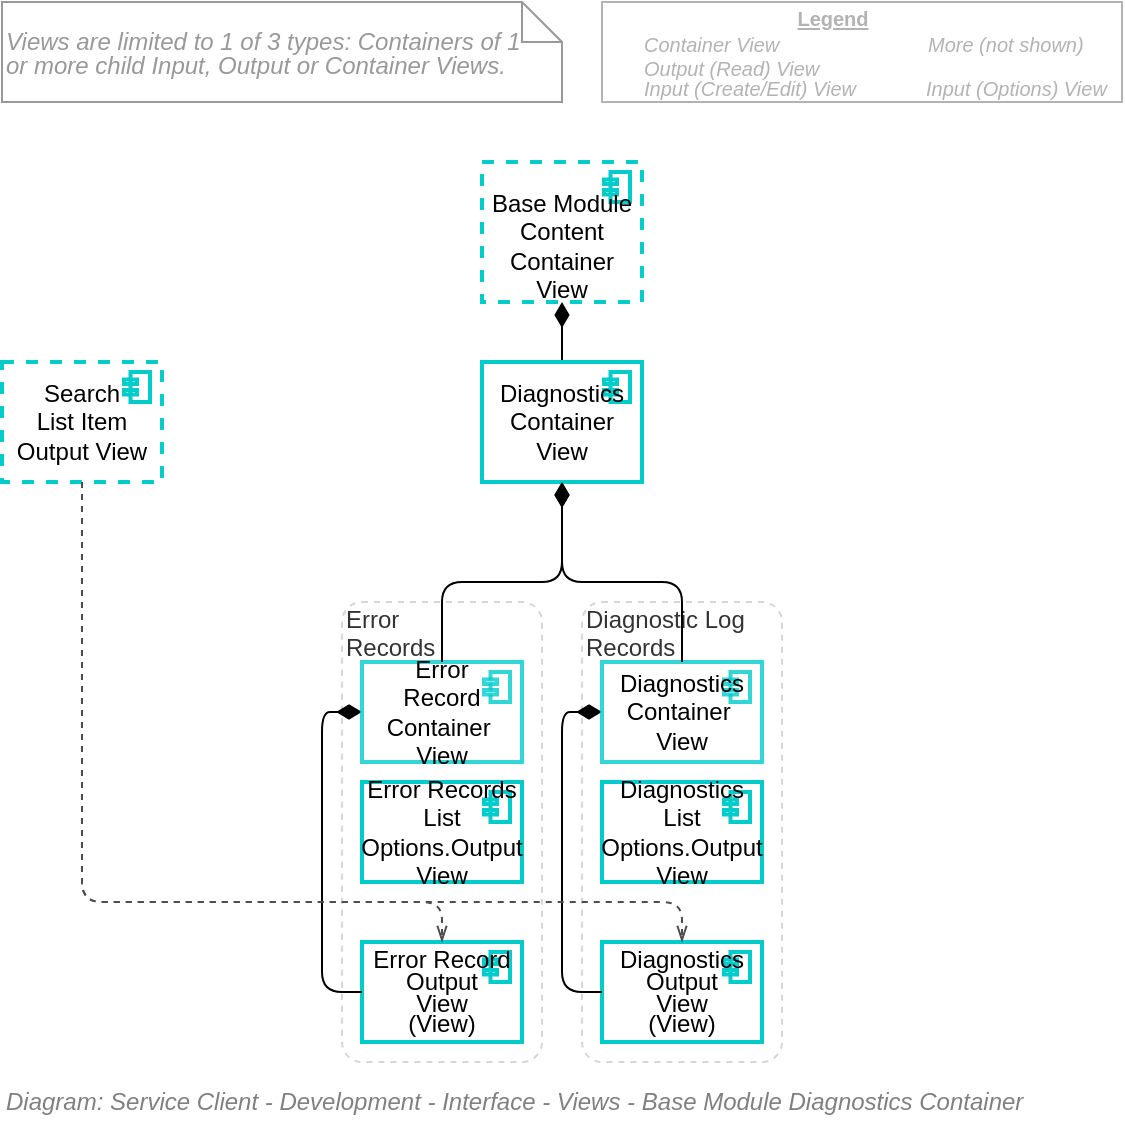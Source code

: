<mxfile version="20.2.4" type="google"><diagram id="ebazIgqYjDMb0XR9ssia" name="Page-1"><mxGraphModel grid="1" page="1" gridSize="10" guides="1" tooltips="1" connect="1" arrows="1" fold="1" pageScale="1" pageWidth="827" pageHeight="1169" math="0" shadow="0"><root><mxCell id="0"/><mxCell id="1" parent="0"/><mxCell id="gMWO3PwR-eRqVNvskBnw-1" value="Diagnostic Log Records" style="rounded=1;whiteSpace=wrap;html=1;shadow=0;glass=0;comic=0;strokeColor=#CCCCCC;fillColor=none;fontSize=12;align=left;fontColor=#333333;recursiveResize=0;container=1;collapsible=0;dashed=1;verticalAlign=top;spacing=2;spacingTop=-5;absoluteArcSize=1;opacity=80;" vertex="1" parent="1"><mxGeometry x="410" y="480" width="100" height="230" as="geometry"/></mxCell><mxCell id="gMWO3PwR-eRqVNvskBnw-2" value="&lt;p style=&quot;line-height: 90%&quot;&gt;Diagnostics&lt;span style=&quot;font-size: 12px&quot;&gt;&lt;br style=&quot;font-size: 12px&quot;&gt;&lt;/span&gt;&lt;span style=&quot;font-size: 12px&quot;&gt;Output&lt;br style=&quot;font-size: 12px&quot;&gt;&lt;/span&gt;&lt;span style=&quot;font-size: 12px&quot;&gt;View&lt;br&gt;(View)&lt;br style=&quot;font-size: 12px&quot;&gt;&lt;/span&gt;&lt;/p&gt;" style="html=1;outlineConnect=0;whiteSpace=wrap;fillColor=none;strokeColor=#00CCCC;shape=mxgraph.archimate3.application;appType=comp;archiType=square;fontSize=12;verticalAlign=middle;container=1;collapsible=0;strokeWidth=2;" vertex="1" parent="gMWO3PwR-eRqVNvskBnw-1"><mxGeometry x="10" y="170" width="80" height="50" as="geometry"/></mxCell><mxCell id="gMWO3PwR-eRqVNvskBnw-3" value="" style="shape=image;html=1;verticalAlign=top;verticalLabelPosition=bottom;labelBackgroundColor=#ffffff;imageAspect=0;aspect=fixed;image=https://cdn1.iconfinder.com/data/icons/essential-pack-3/24/82.output-128.png;strokeColor=#00CCCC;strokeWidth=2;fillColor=none;fontSize=12;align=left;" vertex="1" parent="gMWO3PwR-eRqVNvskBnw-2"><mxGeometry x="-10" y="-10" width="20" height="20" as="geometry"/></mxCell><mxCell id="gMWO3PwR-eRqVNvskBnw-4" value="" style="html=1;endArrow=diamondThin;endFill=1;edgeStyle=elbowEdgeStyle;endSize=10;strokeColor=#000000;fontSize=12;entryX=0;entryY=0.5;entryDx=0;entryDy=0;entryPerimeter=0;exitX=0;exitY=0.5;exitDx=0;exitDy=0;exitPerimeter=0;verticalAlign=middle;" edge="1" parent="gMWO3PwR-eRqVNvskBnw-1" source="gMWO3PwR-eRqVNvskBnw-2" target="gMWO3PwR-eRqVNvskBnw-5"><mxGeometry width="160" relative="1" as="geometry"><mxPoint y="100" as="sourcePoint"/><mxPoint x="100" y="70" as="targetPoint"/><Array as="points"><mxPoint x="-10" y="70"/></Array></mxGeometry></mxCell><mxCell id="gMWO3PwR-eRqVNvskBnw-5" value="&lt;span style=&quot;font-size: 12px&quot;&gt;Diagnostics&lt;br style=&quot;font-size: 12px&quot;&gt;&lt;/span&gt;&lt;span style=&quot;font-size: 12px&quot;&gt;Container&amp;nbsp;&lt;br style=&quot;font-size: 12px&quot;&gt;&lt;/span&gt;&lt;span style=&quot;font-size: 12px&quot;&gt;View&lt;br style=&quot;font-size: 12px&quot;&gt;&lt;/span&gt;" style="html=1;outlineConnect=0;whiteSpace=wrap;fillColor=#ffffff;strokeColor=#00CCCC;shape=mxgraph.archimate3.application;appType=comp;archiType=square;fontSize=12;verticalAlign=middle;container=1;collapsible=0;strokeWidth=2;opacity=80;" vertex="1" parent="gMWO3PwR-eRqVNvskBnw-1"><mxGeometry x="10" y="30" width="80" height="50" as="geometry"/></mxCell><mxCell id="gMWO3PwR-eRqVNvskBnw-6" value="" style="shape=image;html=1;verticalAlign=top;verticalLabelPosition=bottom;labelBackgroundColor=#ffffff;imageAspect=0;aspect=fixed;image=https://cdn1.iconfinder.com/data/icons/material-core/18/check-box-outline-blank-128.png;strokeColor=#00CCCC;strokeWidth=2;fillColor=none;fontSize=12;align=left;" vertex="1" parent="gMWO3PwR-eRqVNvskBnw-5"><mxGeometry width="20" height="20" as="geometry"/></mxCell><mxCell id="gMWO3PwR-eRqVNvskBnw-7" value="Diagnostics&lt;span style=&quot;font-size: 12px&quot;&gt;&lt;br style=&quot;font-size: 12px&quot;&gt;&lt;/span&gt;&lt;span style=&quot;font-size: 12px&quot;&gt;List &lt;br&gt;Options.Output&lt;br style=&quot;font-size: 12px&quot;&gt;&lt;/span&gt;&lt;span style=&quot;font-size: 12px&quot;&gt;View&lt;br style=&quot;font-size: 12px&quot;&gt;&lt;/span&gt;" style="html=1;outlineConnect=0;whiteSpace=wrap;fillColor=none;strokeColor=#00CCCC;shape=mxgraph.archimate3.application;appType=comp;archiType=square;fontSize=12;verticalAlign=middle;container=1;collapsible=0;strokeWidth=2;" vertex="1" parent="gMWO3PwR-eRqVNvskBnw-1"><mxGeometry x="10" y="90" width="80" height="50" as="geometry"/></mxCell><mxCell id="gMWO3PwR-eRqVNvskBnw-8" value="" style="shape=image;html=1;verticalAlign=top;verticalLabelPosition=bottom;labelBackgroundColor=none;imageAspect=0;aspect=fixed;image=https://cdn4.iconfinder.com/data/icons/free-ui/64/v-35-128.png;strokeColor=#000000;strokeWidth=3;fillColor=#99FFFF;fontSize=12;fontColor=#000000;align=left;" vertex="1" parent="gMWO3PwR-eRqVNvskBnw-7"><mxGeometry width="20" height="20" as="geometry"/></mxCell><mxCell id="gMWO3PwR-eRqVNvskBnw-9" value="Error&lt;br&gt;Records" style="rounded=1;whiteSpace=wrap;html=1;shadow=0;glass=0;comic=0;strokeColor=#CCCCCC;fillColor=none;fontSize=12;align=left;fontColor=#333333;recursiveResize=0;container=1;collapsible=0;dashed=1;verticalAlign=top;spacing=2;spacingTop=-5;absoluteArcSize=1;opacity=80;" vertex="1" parent="1"><mxGeometry x="290" y="480" width="100" height="230" as="geometry"/></mxCell><mxCell id="gMWO3PwR-eRqVNvskBnw-10" value="&lt;p style=&quot;line-height: 90%&quot;&gt;&lt;span style=&quot;font-size: 12px&quot;&gt;Error Record&lt;br style=&quot;font-size: 12px&quot;&gt;&lt;/span&gt;&lt;span style=&quot;font-size: 12px&quot;&gt;Output&lt;br style=&quot;font-size: 12px&quot;&gt;&lt;/span&gt;&lt;span style=&quot;font-size: 12px&quot;&gt;View&lt;br&gt;(View)&lt;br style=&quot;font-size: 12px&quot;&gt;&lt;/span&gt;&lt;/p&gt;" style="html=1;outlineConnect=0;whiteSpace=wrap;fillColor=none;strokeColor=#00CCCC;shape=mxgraph.archimate3.application;appType=comp;archiType=square;fontSize=12;verticalAlign=middle;container=1;collapsible=0;strokeWidth=2;" vertex="1" parent="gMWO3PwR-eRqVNvskBnw-9"><mxGeometry x="10" y="170" width="80" height="50" as="geometry"/></mxCell><mxCell id="gMWO3PwR-eRqVNvskBnw-11" value="" style="shape=image;html=1;verticalAlign=top;verticalLabelPosition=bottom;labelBackgroundColor=#ffffff;imageAspect=0;aspect=fixed;image=https://cdn1.iconfinder.com/data/icons/essential-pack-3/24/82.output-128.png;strokeColor=#00CCCC;strokeWidth=2;fillColor=none;fontSize=12;align=left;" vertex="1" parent="gMWO3PwR-eRqVNvskBnw-10"><mxGeometry x="-10" y="-10" width="20" height="20" as="geometry"/></mxCell><mxCell id="gMWO3PwR-eRqVNvskBnw-12" value="" style="html=1;endArrow=diamondThin;endFill=1;edgeStyle=elbowEdgeStyle;endSize=10;strokeColor=#000000;fontSize=12;entryX=0;entryY=0.5;entryDx=0;entryDy=0;entryPerimeter=0;exitX=0;exitY=0.5;exitDx=0;exitDy=0;exitPerimeter=0;verticalAlign=middle;" edge="1" parent="gMWO3PwR-eRqVNvskBnw-9" source="gMWO3PwR-eRqVNvskBnw-10" target="gMWO3PwR-eRqVNvskBnw-13"><mxGeometry width="160" relative="1" as="geometry"><mxPoint y="100" as="sourcePoint"/><mxPoint x="100" y="70" as="targetPoint"/><Array as="points"><mxPoint x="-10" y="70"/></Array></mxGeometry></mxCell><mxCell id="gMWO3PwR-eRqVNvskBnw-13" value="&lt;span style=&quot;font-size: 12px&quot;&gt;Error&lt;br&gt;Record&lt;br style=&quot;font-size: 12px&quot;&gt;&lt;/span&gt;&lt;span style=&quot;font-size: 12px&quot;&gt;Container&amp;nbsp;&lt;br style=&quot;font-size: 12px&quot;&gt;&lt;/span&gt;&lt;span style=&quot;font-size: 12px&quot;&gt;View&lt;br style=&quot;font-size: 12px&quot;&gt;&lt;/span&gt;" style="html=1;outlineConnect=0;whiteSpace=wrap;fillColor=#ffffff;strokeColor=#00CCCC;shape=mxgraph.archimate3.application;appType=comp;archiType=square;fontSize=12;verticalAlign=middle;container=1;collapsible=0;strokeWidth=2;opacity=80;" vertex="1" parent="gMWO3PwR-eRqVNvskBnw-9"><mxGeometry x="10" y="30" width="80" height="50" as="geometry"/></mxCell><mxCell id="gMWO3PwR-eRqVNvskBnw-14" value="" style="shape=image;html=1;verticalAlign=top;verticalLabelPosition=bottom;labelBackgroundColor=#ffffff;imageAspect=0;aspect=fixed;image=https://cdn1.iconfinder.com/data/icons/material-core/18/check-box-outline-blank-128.png;strokeColor=#00CCCC;strokeWidth=2;fillColor=none;fontSize=12;align=left;" vertex="1" parent="gMWO3PwR-eRqVNvskBnw-13"><mxGeometry width="20" height="20" as="geometry"/></mxCell><mxCell id="gMWO3PwR-eRqVNvskBnw-15" value="&lt;span style=&quot;font-size: 12px&quot;&gt;Error Records&lt;br&gt;List &lt;br&gt;Options.Output&lt;br style=&quot;font-size: 12px&quot;&gt;&lt;/span&gt;&lt;span style=&quot;font-size: 12px&quot;&gt;View&lt;br style=&quot;font-size: 12px&quot;&gt;&lt;/span&gt;" style="html=1;outlineConnect=0;whiteSpace=wrap;fillColor=none;strokeColor=#00CCCC;shape=mxgraph.archimate3.application;appType=comp;archiType=square;fontSize=12;verticalAlign=middle;container=1;collapsible=0;strokeWidth=2;" vertex="1" parent="gMWO3PwR-eRqVNvskBnw-9"><mxGeometry x="10" y="90" width="80" height="50" as="geometry"/></mxCell><mxCell id="gMWO3PwR-eRqVNvskBnw-16" value="" style="shape=image;html=1;verticalAlign=top;verticalLabelPosition=bottom;labelBackgroundColor=none;imageAspect=0;aspect=fixed;image=https://cdn4.iconfinder.com/data/icons/free-ui/64/v-35-128.png;strokeColor=#000000;strokeWidth=3;fillColor=#99FFFF;fontSize=12;fontColor=#000000;align=left;" vertex="1" parent="gMWO3PwR-eRqVNvskBnw-15"><mxGeometry width="20" height="20" as="geometry"/></mxCell><mxCell id="gMWO3PwR-eRqVNvskBnw-17" value="" style="html=1;endArrow=diamondThin;endFill=1;edgeStyle=elbowEdgeStyle;elbow=vertical;endSize=10;strokeColor=#000000;fontSize=10;entryX=0.5;entryY=1;entryDx=0;entryDy=0;entryPerimeter=0;exitX=0.5;exitY=0;exitDx=0;exitDy=0;exitPerimeter=0;" edge="1" parent="1" source="gMWO3PwR-eRqVNvskBnw-13" target="gMWO3PwR-eRqVNvskBnw-21"><mxGeometry width="160" relative="1" as="geometry"><mxPoint x="530" y="510" as="sourcePoint"/><mxPoint x="480" y="501" as="targetPoint"/><Array as="points"><mxPoint x="360" y="470"/><mxPoint x="550" y="750"/><mxPoint x="540" y="580"/><mxPoint x="540" y="480"/><mxPoint x="430" y="440"/><mxPoint x="440" y="440"/></Array></mxGeometry></mxCell><mxCell id="gMWO3PwR-eRqVNvskBnw-18" value="" style="html=1;endArrow=diamondThin;endFill=1;endSize=10;strokeColor=#000000;fontSize=10;entryX=0.5;entryY=1;entryDx=0;entryDy=0;entryPerimeter=0;exitX=0.5;exitY=0;exitDx=0;exitDy=0;exitPerimeter=0;" edge="1" parent="1" source="gMWO3PwR-eRqVNvskBnw-21" target="gMWO3PwR-eRqVNvskBnw-19"><mxGeometry width="160" relative="1" as="geometry"><mxPoint x="310" y="450" as="sourcePoint"/><mxPoint x="670" y="300" as="targetPoint"/></mxGeometry></mxCell><mxCell id="gMWO3PwR-eRqVNvskBnw-19" value="&lt;span style=&quot;font-size: 12px ; line-height: 90%&quot;&gt;&lt;br&gt;Base Module Content&lt;br&gt;Container View&lt;br style=&quot;font-size: 12px&quot;&gt;&lt;/span&gt;" style="html=1;outlineConnect=0;whiteSpace=wrap;fillColor=none;strokeColor=#00CCCC;shape=mxgraph.archimate3.application;appType=comp;archiType=square;fontSize=12;verticalAlign=middle;container=1;collapsible=0;strokeWidth=2;dashed=1;" vertex="1" parent="1"><mxGeometry x="360" y="260" width="80" height="70" as="geometry"/></mxCell><mxCell id="gMWO3PwR-eRqVNvskBnw-20" value="" style="shape=image;html=1;verticalAlign=top;verticalLabelPosition=bottom;labelBackgroundColor=#ffffff;imageAspect=0;aspect=fixed;image=https://cdn1.iconfinder.com/data/icons/material-core/18/check-box-outline-blank-128.png;strokeColor=#00CCCC;strokeWidth=2;fillColor=none;fontSize=12;align=left;" vertex="1" parent="gMWO3PwR-eRqVNvskBnw-19"><mxGeometry width="20" height="20" as="geometry"/></mxCell><mxCell id="gMWO3PwR-eRqVNvskBnw-21" value="&lt;span style=&quot;font-size: 12px ; line-height: 90%&quot;&gt;Diagnostics&lt;br&gt;Container&lt;br&gt;View&lt;br style=&quot;font-size: 12px&quot;&gt;&lt;/span&gt;" style="html=1;outlineConnect=0;whiteSpace=wrap;fillColor=none;strokeColor=#00CCCC;shape=mxgraph.archimate3.application;appType=comp;archiType=square;fontSize=12;verticalAlign=middle;container=1;collapsible=0;strokeWidth=2;" vertex="1" parent="1"><mxGeometry x="360" y="360" width="80" height="60" as="geometry"/></mxCell><mxCell id="gMWO3PwR-eRqVNvskBnw-22" value="" style="shape=image;html=1;verticalAlign=top;verticalLabelPosition=bottom;labelBackgroundColor=#ffffff;imageAspect=0;aspect=fixed;image=https://cdn1.iconfinder.com/data/icons/material-core/18/check-box-outline-blank-128.png;strokeColor=#00CCCC;strokeWidth=2;fillColor=none;fontSize=12;align=left;" vertex="1" parent="gMWO3PwR-eRqVNvskBnw-21"><mxGeometry width="20" height="20" as="geometry"/></mxCell><mxCell id="gMWO3PwR-eRqVNvskBnw-23" value="&lt;font style=&quot;font-size: 12px&quot;&gt;Search&lt;br&gt;List Item Output View&lt;/font&gt;" style="html=1;outlineConnect=0;whiteSpace=wrap;fillColor=none;strokeColor=#00CCCC;shape=mxgraph.archimate3.application;appType=comp;archiType=square;fontSize=8;verticalAlign=middle;container=1;collapsible=0;strokeWidth=2;dashed=1;" vertex="1" parent="1"><mxGeometry x="120" y="360" width="80" height="60" as="geometry"/></mxCell><mxCell id="gMWO3PwR-eRqVNvskBnw-24" value="" style="shape=image;html=1;verticalAlign=top;verticalLabelPosition=bottom;labelBackgroundColor=none;imageAspect=0;aspect=fixed;image=https://cdn4.iconfinder.com/data/icons/free-ui/64/v-35-128.png;strokeColor=#000000;strokeWidth=3;fillColor=#99FFFF;fontSize=12;fontColor=#000000;align=left;" vertex="1" parent="gMWO3PwR-eRqVNvskBnw-23"><mxGeometry y="-1.43" width="20" height="20" as="geometry"/></mxCell><mxCell id="gMWO3PwR-eRqVNvskBnw-25" style="edgeStyle=orthogonalEdgeStyle;rounded=1;orthogonalLoop=1;jettySize=auto;html=1;entryX=0.5;entryY=0;entryDx=0;entryDy=0;entryPerimeter=0;startArrow=none;startFill=0;endArrow=openThin;endFill=0;strokeColor=#4D4D4D;fontSize=12;dashed=1;exitX=0.5;exitY=1;exitDx=0;exitDy=0;exitPerimeter=0;" edge="1" parent="1" source="gMWO3PwR-eRqVNvskBnw-23" target="gMWO3PwR-eRqVNvskBnw-10"><mxGeometry relative="1" as="geometry"><mxPoint x="652.5" y="440" as="sourcePoint"/><mxPoint x="530" y="650" as="targetPoint"/><Array as="points"><mxPoint x="160" y="630"/><mxPoint x="340" y="630"/></Array></mxGeometry></mxCell><mxCell id="gMWO3PwR-eRqVNvskBnw-26" value="" style="html=1;endArrow=diamondThin;endFill=1;edgeStyle=elbowEdgeStyle;elbow=vertical;endSize=10;strokeColor=#000000;fontSize=10;entryX=0.5;entryY=1;entryDx=0;entryDy=0;entryPerimeter=0;exitX=0.5;exitY=0;exitDx=0;exitDy=0;exitPerimeter=0;" edge="1" parent="1" source="gMWO3PwR-eRqVNvskBnw-5" target="gMWO3PwR-eRqVNvskBnw-21"><mxGeometry width="160" relative="1" as="geometry"><mxPoint x="650" y="510" as="sourcePoint"/><mxPoint x="470" y="430" as="targetPoint"/><Array as="points"><mxPoint x="470" y="470"/><mxPoint x="560" y="760"/><mxPoint x="550" y="590"/><mxPoint x="550" y="490"/><mxPoint x="440" y="450"/><mxPoint x="450" y="450"/></Array></mxGeometry></mxCell><mxCell id="gMWO3PwR-eRqVNvskBnw-27" style="edgeStyle=orthogonalEdgeStyle;rounded=1;orthogonalLoop=1;jettySize=auto;html=1;entryX=0.5;entryY=0;entryDx=0;entryDy=0;entryPerimeter=0;startArrow=none;startFill=0;endArrow=openThin;endFill=0;strokeColor=#4D4D4D;fontSize=12;dashed=1;" edge="1" parent="1" target="gMWO3PwR-eRqVNvskBnw-2"><mxGeometry relative="1" as="geometry"><mxPoint x="160" y="420" as="sourcePoint"/><mxPoint x="650" y="650" as="targetPoint"/><Array as="points"><mxPoint x="160" y="630"/><mxPoint x="460" y="630"/></Array></mxGeometry></mxCell><mxCell id="gMWO3PwR-eRqVNvskBnw-28" value="" style="rounded=0;whiteSpace=wrap;html=1;fontSize=10;align=left;container=1;collapsible=0;fontColor=#B3B3B3;strokeColor=#B3B3B3;" vertex="1" parent="1"><mxGeometry x="420" y="180" width="260" height="50" as="geometry"/></mxCell><mxCell id="gMWO3PwR-eRqVNvskBnw-29" value="Container View" style="text;html=1;strokeColor=none;fillColor=none;align=left;verticalAlign=middle;whiteSpace=wrap;rounded=0;fontSize=10;fontStyle=2;fontColor=#B3B3B3;" vertex="1" parent="gMWO3PwR-eRqVNvskBnw-28"><mxGeometry x="18.811" y="16.667" width="111.189" height="8.333" as="geometry"/></mxCell><mxCell id="gMWO3PwR-eRqVNvskBnw-30" value="Output (Read) View" style="text;html=1;strokeColor=none;fillColor=none;align=left;verticalAlign=middle;whiteSpace=wrap;rounded=0;fontSize=10;fontStyle=2;fontColor=#B3B3B3;" vertex="1" parent="gMWO3PwR-eRqVNvskBnw-28"><mxGeometry x="18.806" y="30.0" width="111.194" height="6.33" as="geometry"/></mxCell><mxCell id="gMWO3PwR-eRqVNvskBnw-31" value="Input (Create/Edit) View" style="text;html=1;strokeColor=none;fillColor=none;align=left;verticalAlign=middle;whiteSpace=wrap;rounded=0;fontSize=10;fontStyle=2;fontColor=#B3B3B3;" vertex="1" parent="gMWO3PwR-eRqVNvskBnw-28"><mxGeometry x="18.811" y="39.333" width="111.189" height="8.333" as="geometry"/></mxCell><mxCell id="gMWO3PwR-eRqVNvskBnw-32" value="Legend" style="text;html=1;strokeColor=none;fillColor=none;align=center;verticalAlign=middle;whiteSpace=wrap;rounded=0;fontSize=10;fontStyle=5;fontColor=#B3B3B3;" vertex="1" parent="gMWO3PwR-eRqVNvskBnw-28"><mxGeometry x="28.805" width="172.828" height="16.667" as="geometry"/></mxCell><mxCell id="gMWO3PwR-eRqVNvskBnw-33" value="" style="shape=image;html=1;verticalAlign=top;verticalLabelPosition=bottom;labelBackgroundColor=#ffffff;imageAspect=0;aspect=fixed;image=https://cdn1.iconfinder.com/data/icons/material-core/18/check-box-outline-blank-128.png;strokeColor=#00CCCC;strokeWidth=2;fillColor=none;fontSize=12;align=left;" vertex="1" parent="gMWO3PwR-eRqVNvskBnw-28"><mxGeometry x="3.498" y="15.83" width="10.0" height="10.0" as="geometry"/></mxCell><mxCell id="gMWO3PwR-eRqVNvskBnw-34" value="" style="shape=image;html=1;verticalAlign=top;verticalLabelPosition=bottom;labelBackgroundColor=#ffffff;imageAspect=0;aspect=fixed;image=https://cdn3.iconfinder.com/data/icons/arrow-and-interface-4/28/input-2-128.png;strokeColor=#00CCCC;strokeWidth=2;fillColor=none;fontSize=12;align=left;" vertex="1" parent="gMWO3PwR-eRqVNvskBnw-28"><mxGeometry x="3.498" y="39.33" width="10.0" height="10.0" as="geometry"/></mxCell><mxCell id="gMWO3PwR-eRqVNvskBnw-35" value="" style="shape=image;html=1;verticalAlign=top;verticalLabelPosition=bottom;labelBackgroundColor=#ffffff;imageAspect=0;aspect=fixed;image=https://cdn1.iconfinder.com/data/icons/essential-pack-3/24/82.output-128.png;strokeColor=#00CCCC;strokeWidth=2;fillColor=none;fontSize=12;align=left;" vertex="1" parent="gMWO3PwR-eRqVNvskBnw-28"><mxGeometry x="3.498" y="28.17" width="10.0" height="10.0" as="geometry"/></mxCell><mxCell id="gMWO3PwR-eRqVNvskBnw-36" value="" style="shape=image;html=1;verticalAlign=top;verticalLabelPosition=bottom;labelBackgroundColor=#ffffff;imageAspect=0;aspect=fixed;image=https://cdn2.iconfinder.com/data/icons/font-awesome/1792/ellipsis-h-128.png;strokeColor=#000000;strokeWidth=2;fillColor=#D4E1F5;fontSize=12;fontColor=#000000;opacity=80;align=left;" vertex="1" parent="gMWO3PwR-eRqVNvskBnw-28"><mxGeometry x="141.667" y="17.0" width="10.0" height="10.0" as="geometry"/></mxCell><mxCell id="gMWO3PwR-eRqVNvskBnw-37" value="More (not shown)" style="text;html=1;strokeColor=none;fillColor=none;align=left;verticalAlign=middle;whiteSpace=wrap;rounded=0;fontSize=10;fontStyle=2;fontColor=#B3B3B3;" vertex="1" parent="gMWO3PwR-eRqVNvskBnw-28"><mxGeometry x="161.481" y="18.0" width="98.519" height="6.67" as="geometry"/></mxCell><mxCell id="gMWO3PwR-eRqVNvskBnw-38" value="Input (Options) View" style="text;html=1;strokeColor=none;fillColor=none;align=left;verticalAlign=middle;whiteSpace=wrap;rounded=0;fontSize=10;fontStyle=2;fontColor=#B3B3B3;" vertex="1" parent="gMWO3PwR-eRqVNvskBnw-28"><mxGeometry x="160.003" y="40.0" width="98.519" height="6.67" as="geometry"/></mxCell><mxCell id="gMWO3PwR-eRqVNvskBnw-39" value="" style="shape=image;html=1;verticalAlign=top;verticalLabelPosition=bottom;labelBackgroundColor=none;imageAspect=0;aspect=fixed;image=https://cdn4.iconfinder.com/data/icons/free-ui/64/v-35-128.png;strokeColor=#000000;strokeWidth=3;fillColor=#99FFFF;fontSize=12;fontColor=#000000;align=left;" vertex="1" parent="gMWO3PwR-eRqVNvskBnw-28"><mxGeometry x="151.667" y="48.0" width="10.0" height="10.0" as="geometry"/></mxCell><mxCell id="gMWO3PwR-eRqVNvskBnw-40" value="" style="group;spacingRight=21;" connectable="0" vertex="1" parent="1"><mxGeometry x="120" y="180" width="560" height="50" as="geometry"/></mxCell><UserObject label="&lt;p style=&quot;line-height: 100%&quot;&gt;Views are limited to 1 of 3 types: Containers of 1 or more child Input, Output or Container Views.&lt;/p&gt;" link="https://drive.google.com/file/d/1oMV0IeGAAscQwm4mQmpwyKH3BHNU0Zv-/view?usp=sharing" id="gMWO3PwR-eRqVNvskBnw-41"><mxCell style="shape=note;size=20;whiteSpace=wrap;html=1;strokeWidth=1;fillColor=none;fontSize=12;align=left;fontStyle=2;strokeColor=#999999;fontColor=#999999;spacingRight=8;verticalAlign=middle;" vertex="1" parent="gMWO3PwR-eRqVNvskBnw-40"><mxGeometry width="280" height="50" as="geometry"/></mxCell></UserObject><mxCell id="gMWO3PwR-eRqVNvskBnw-42" value="&lt;font style=&quot;font-size: 12px&quot;&gt;Diagram: Service Client - Development - Interface - Views - Base Module Diagnostics Container&lt;/font&gt;" style="text;strokeColor=none;fillColor=none;html=1;fontSize=12;fontStyle=2;verticalAlign=middle;align=left;shadow=0;glass=0;comic=0;opacity=30;fontColor=#808080;" vertex="1" parent="1"><mxGeometry x="120" y="720" width="520" height="20" as="geometry"/></mxCell></root></mxGraphModel></diagram></mxfile>